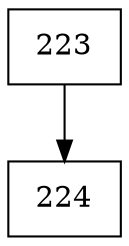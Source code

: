 digraph G {
  node [shape=record];
  node0 [label="{223}"];
  node0 -> node1;
  node1 [label="{224}"];
}
